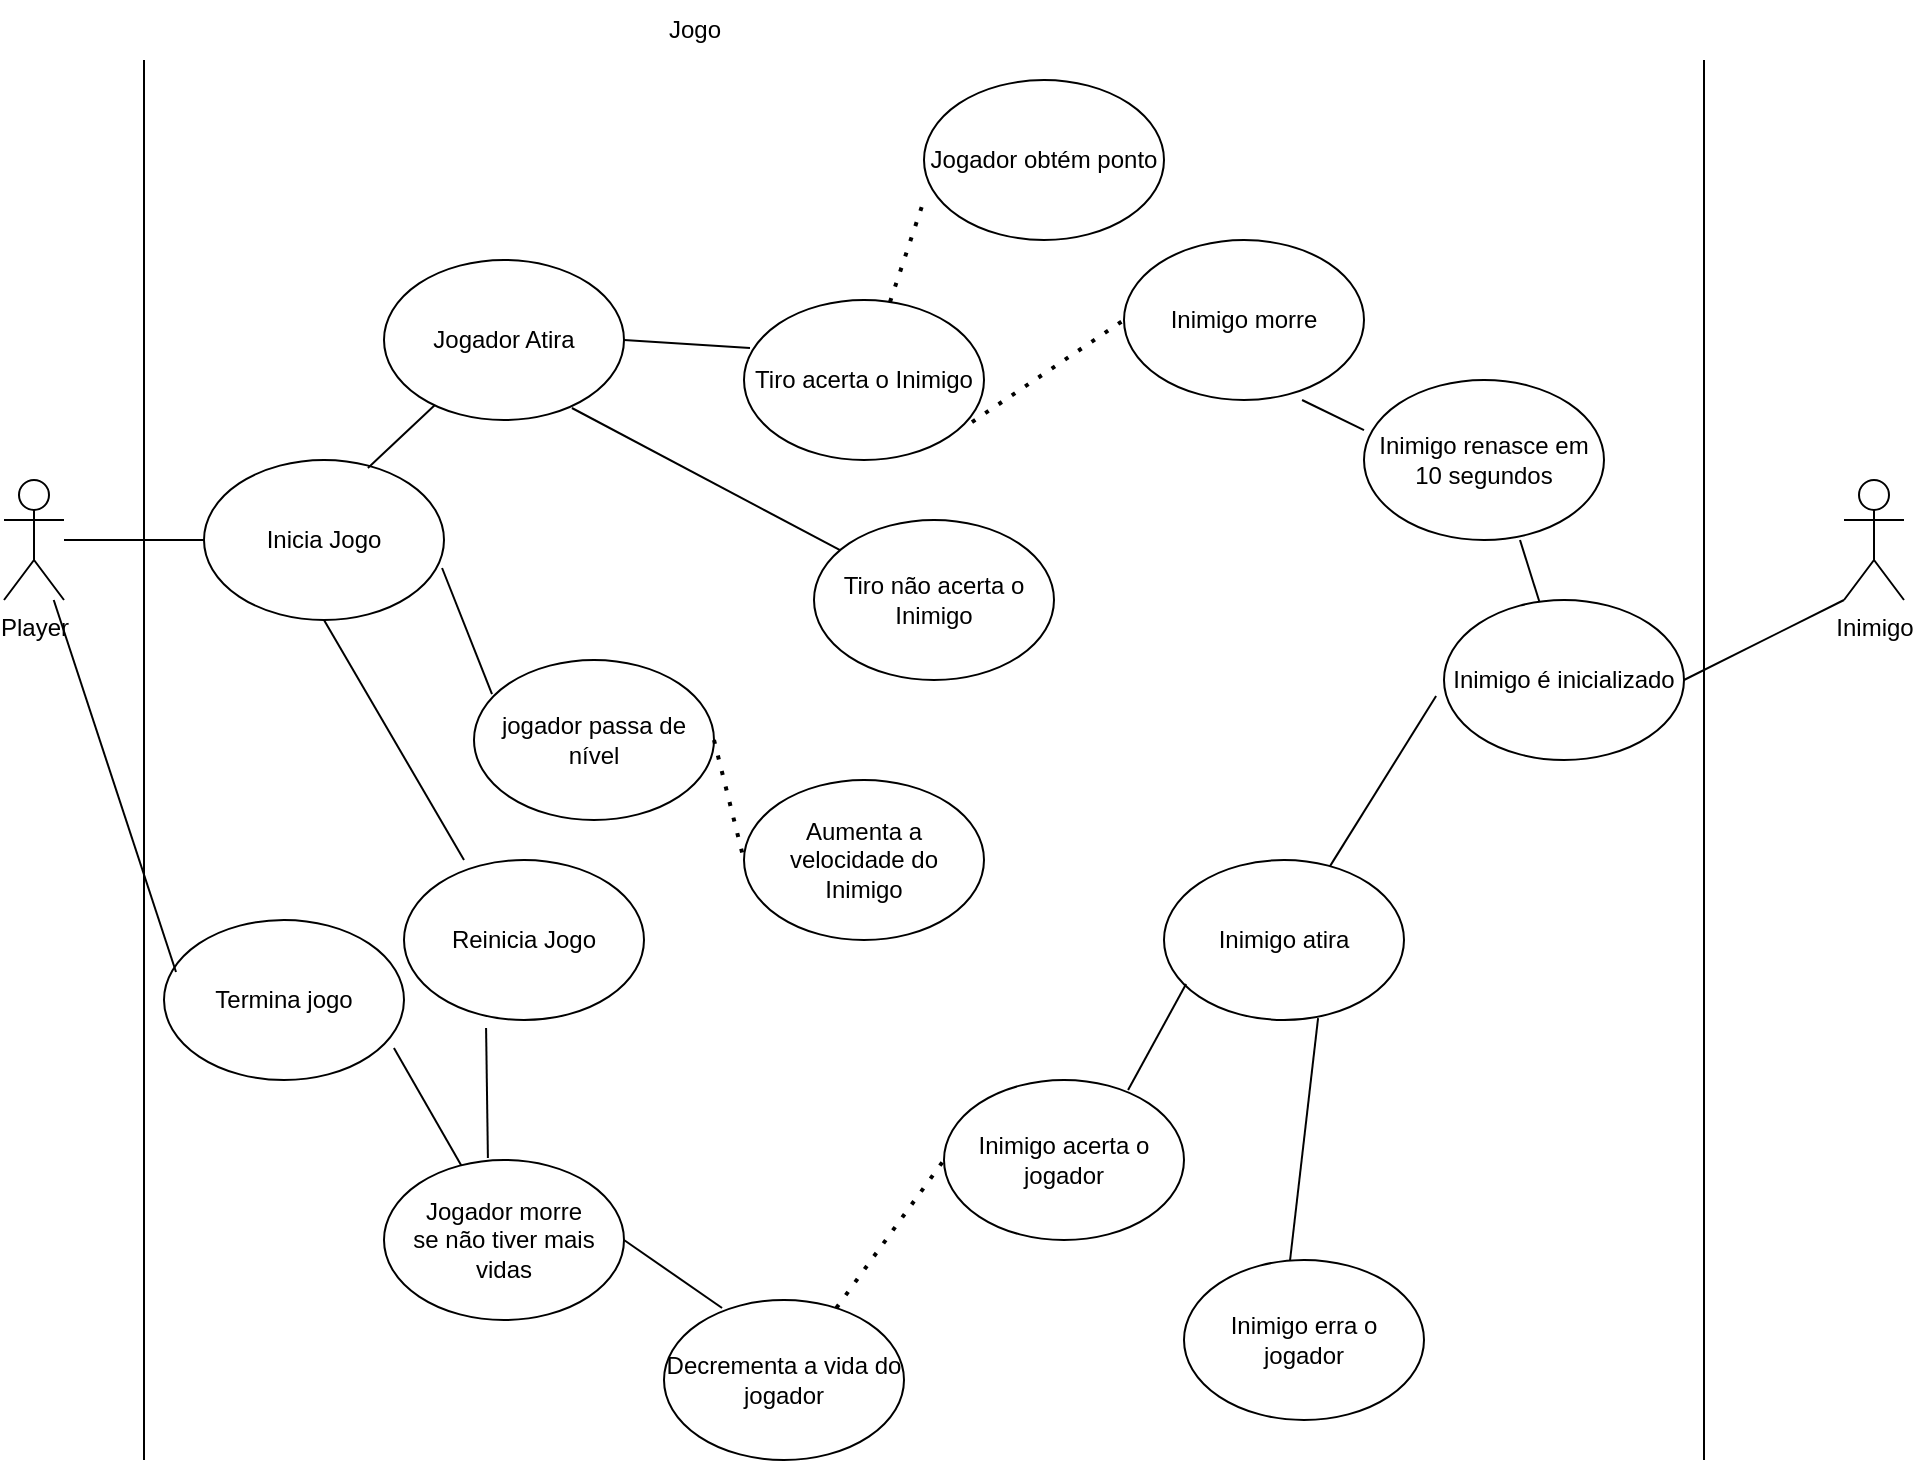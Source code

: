 <mxfile version="21.3.6" type="github">
  <diagram name="Page-1" id="M21LHb_WnVeaS6wFfiAG">
    <mxGraphModel dx="1360" dy="811" grid="1" gridSize="10" guides="1" tooltips="1" connect="1" arrows="1" fold="1" page="1" pageScale="1" pageWidth="1200" pageHeight="1920" math="0" shadow="0">
      <root>
        <mxCell id="0" />
        <mxCell id="1" parent="0" />
        <mxCell id="BicWQHXOOgspfv9MOE1R-1" value="Player" style="shape=umlActor;verticalLabelPosition=bottom;verticalAlign=top;html=1;outlineConnect=0;" vertex="1" parent="1">
          <mxGeometry x="60" y="260" width="30" height="60" as="geometry" />
        </mxCell>
        <mxCell id="BicWQHXOOgspfv9MOE1R-4" value="" style="endArrow=none;html=1;rounded=0;" edge="1" parent="1">
          <mxGeometry width="50" height="50" relative="1" as="geometry">
            <mxPoint x="130" y="750" as="sourcePoint" />
            <mxPoint x="130" y="50" as="targetPoint" />
          </mxGeometry>
        </mxCell>
        <mxCell id="BicWQHXOOgspfv9MOE1R-5" value="Inicia Jogo" style="ellipse;whiteSpace=wrap;html=1;" vertex="1" parent="1">
          <mxGeometry x="160" y="250" width="120" height="80" as="geometry" />
        </mxCell>
        <mxCell id="BicWQHXOOgspfv9MOE1R-7" value="" style="endArrow=none;html=1;rounded=0;entryX=0;entryY=0.5;entryDx=0;entryDy=0;" edge="1" parent="1" source="BicWQHXOOgspfv9MOE1R-1" target="BicWQHXOOgspfv9MOE1R-5">
          <mxGeometry width="50" height="50" relative="1" as="geometry">
            <mxPoint x="140" y="290" as="sourcePoint" />
            <mxPoint x="190" y="240" as="targetPoint" />
          </mxGeometry>
        </mxCell>
        <mxCell id="BicWQHXOOgspfv9MOE1R-8" value="Jogador Atira" style="ellipse;whiteSpace=wrap;html=1;" vertex="1" parent="1">
          <mxGeometry x="250" y="150" width="120" height="80" as="geometry" />
        </mxCell>
        <mxCell id="BicWQHXOOgspfv9MOE1R-9" value="" style="endArrow=none;html=1;rounded=0;exitX=0.683;exitY=0.05;exitDx=0;exitDy=0;exitPerimeter=0;" edge="1" parent="1" source="BicWQHXOOgspfv9MOE1R-5" target="BicWQHXOOgspfv9MOE1R-8">
          <mxGeometry width="50" height="50" relative="1" as="geometry">
            <mxPoint x="330" y="450" as="sourcePoint" />
            <mxPoint x="380" y="400" as="targetPoint" />
          </mxGeometry>
        </mxCell>
        <mxCell id="BicWQHXOOgspfv9MOE1R-10" value="Inimigo morre" style="ellipse;whiteSpace=wrap;html=1;" vertex="1" parent="1">
          <mxGeometry x="620" y="140" width="120" height="80" as="geometry" />
        </mxCell>
        <mxCell id="BicWQHXOOgspfv9MOE1R-12" value="Jogo" style="text;html=1;align=center;verticalAlign=middle;resizable=0;points=[];autosize=1;strokeColor=none;fillColor=none;" vertex="1" parent="1">
          <mxGeometry x="380" y="20" width="50" height="30" as="geometry" />
        </mxCell>
        <mxCell id="BicWQHXOOgspfv9MOE1R-15" value="Jogador obtém ponto" style="ellipse;whiteSpace=wrap;html=1;" vertex="1" parent="1">
          <mxGeometry x="520" y="60" width="120" height="80" as="geometry" />
        </mxCell>
        <mxCell id="BicWQHXOOgspfv9MOE1R-16" value="" style="endArrow=none;dashed=1;html=1;dashPattern=1 3;strokeWidth=2;rounded=0;entryX=0;entryY=0.75;entryDx=0;entryDy=0;entryPerimeter=0;" edge="1" parent="1" source="BicWQHXOOgspfv9MOE1R-21" target="BicWQHXOOgspfv9MOE1R-15">
          <mxGeometry width="50" height="50" relative="1" as="geometry">
            <mxPoint x="330" y="450" as="sourcePoint" />
            <mxPoint x="380" y="400" as="targetPoint" />
          </mxGeometry>
        </mxCell>
        <mxCell id="BicWQHXOOgspfv9MOE1R-17" value="jogador passa de nível" style="ellipse;whiteSpace=wrap;html=1;" vertex="1" parent="1">
          <mxGeometry x="295" y="350" width="120" height="80" as="geometry" />
        </mxCell>
        <mxCell id="BicWQHXOOgspfv9MOE1R-18" value="" style="endArrow=none;html=1;rounded=0;entryX=0.992;entryY=0.675;entryDx=0;entryDy=0;exitX=0.075;exitY=0.213;exitDx=0;exitDy=0;exitPerimeter=0;entryPerimeter=0;" edge="1" parent="1" source="BicWQHXOOgspfv9MOE1R-17" target="BicWQHXOOgspfv9MOE1R-5">
          <mxGeometry width="50" height="50" relative="1" as="geometry">
            <mxPoint x="330" y="450" as="sourcePoint" />
            <mxPoint x="380" y="400" as="targetPoint" />
          </mxGeometry>
        </mxCell>
        <mxCell id="BicWQHXOOgspfv9MOE1R-19" value="Aumenta a velocidade do &lt;br&gt;Inimigo&lt;br&gt;" style="ellipse;whiteSpace=wrap;html=1;" vertex="1" parent="1">
          <mxGeometry x="430" y="410" width="120" height="80" as="geometry" />
        </mxCell>
        <mxCell id="BicWQHXOOgspfv9MOE1R-20" value="" style="endArrow=none;dashed=1;html=1;dashPattern=1 3;strokeWidth=2;rounded=0;entryX=0;entryY=0.5;entryDx=0;entryDy=0;exitX=1;exitY=0.5;exitDx=0;exitDy=0;" edge="1" parent="1" source="BicWQHXOOgspfv9MOE1R-17" target="BicWQHXOOgspfv9MOE1R-19">
          <mxGeometry width="50" height="50" relative="1" as="geometry">
            <mxPoint x="330" y="450" as="sourcePoint" />
            <mxPoint x="380" y="400" as="targetPoint" />
          </mxGeometry>
        </mxCell>
        <mxCell id="BicWQHXOOgspfv9MOE1R-21" value="Tiro acerta o Inimigo" style="ellipse;whiteSpace=wrap;html=1;" vertex="1" parent="1">
          <mxGeometry x="430" y="170" width="120" height="80" as="geometry" />
        </mxCell>
        <mxCell id="BicWQHXOOgspfv9MOE1R-22" value="" style="endArrow=none;html=1;rounded=0;entryX=0.025;entryY=0.3;entryDx=0;entryDy=0;exitX=1;exitY=0.5;exitDx=0;exitDy=0;entryPerimeter=0;" edge="1" parent="1" source="BicWQHXOOgspfv9MOE1R-8" target="BicWQHXOOgspfv9MOE1R-21">
          <mxGeometry width="50" height="50" relative="1" as="geometry">
            <mxPoint x="350" y="300" as="sourcePoint" />
            <mxPoint x="400" y="250" as="targetPoint" />
          </mxGeometry>
        </mxCell>
        <mxCell id="BicWQHXOOgspfv9MOE1R-23" value="" style="endArrow=none;dashed=1;html=1;dashPattern=1 3;strokeWidth=2;rounded=0;entryX=0;entryY=0.5;entryDx=0;entryDy=0;exitX=0.95;exitY=0.763;exitDx=0;exitDy=0;exitPerimeter=0;" edge="1" parent="1" source="BicWQHXOOgspfv9MOE1R-21" target="BicWQHXOOgspfv9MOE1R-10">
          <mxGeometry width="50" height="50" relative="1" as="geometry">
            <mxPoint x="470" y="340" as="sourcePoint" />
            <mxPoint x="520" y="290" as="targetPoint" />
          </mxGeometry>
        </mxCell>
        <mxCell id="BicWQHXOOgspfv9MOE1R-25" value="Tiro não acerta o Inimigo" style="ellipse;whiteSpace=wrap;html=1;" vertex="1" parent="1">
          <mxGeometry x="465" y="280" width="120" height="80" as="geometry" />
        </mxCell>
        <mxCell id="BicWQHXOOgspfv9MOE1R-26" value="" style="endArrow=none;html=1;rounded=0;entryX=0.783;entryY=0.925;entryDx=0;entryDy=0;entryPerimeter=0;" edge="1" parent="1" source="BicWQHXOOgspfv9MOE1R-25" target="BicWQHXOOgspfv9MOE1R-8">
          <mxGeometry width="50" height="50" relative="1" as="geometry">
            <mxPoint x="350" y="320" as="sourcePoint" />
            <mxPoint x="400" y="270" as="targetPoint" />
          </mxGeometry>
        </mxCell>
        <mxCell id="BicWQHXOOgspfv9MOE1R-27" value="Inimigo" style="shape=umlActor;verticalLabelPosition=bottom;verticalAlign=top;html=1;outlineConnect=0;" vertex="1" parent="1">
          <mxGeometry x="980" y="260" width="30" height="60" as="geometry" />
        </mxCell>
        <mxCell id="BicWQHXOOgspfv9MOE1R-28" value="" style="endArrow=none;html=1;rounded=0;" edge="1" parent="1">
          <mxGeometry width="50" height="50" relative="1" as="geometry">
            <mxPoint x="910" y="750" as="sourcePoint" />
            <mxPoint x="910" y="50" as="targetPoint" />
          </mxGeometry>
        </mxCell>
        <mxCell id="BicWQHXOOgspfv9MOE1R-31" value="Inimigo é inicializado" style="ellipse;whiteSpace=wrap;html=1;" vertex="1" parent="1">
          <mxGeometry x="780" y="320" width="120" height="80" as="geometry" />
        </mxCell>
        <mxCell id="BicWQHXOOgspfv9MOE1R-32" value="" style="endArrow=none;html=1;rounded=0;entryX=0;entryY=1;entryDx=0;entryDy=0;entryPerimeter=0;exitX=1;exitY=0.5;exitDx=0;exitDy=0;" edge="1" parent="1" source="BicWQHXOOgspfv9MOE1R-31" target="BicWQHXOOgspfv9MOE1R-27">
          <mxGeometry width="50" height="50" relative="1" as="geometry">
            <mxPoint x="910" y="360" as="sourcePoint" />
            <mxPoint x="960" y="310" as="targetPoint" />
          </mxGeometry>
        </mxCell>
        <mxCell id="BicWQHXOOgspfv9MOE1R-33" value="Inimigo atira" style="ellipse;whiteSpace=wrap;html=1;" vertex="1" parent="1">
          <mxGeometry x="640" y="450" width="120" height="80" as="geometry" />
        </mxCell>
        <mxCell id="BicWQHXOOgspfv9MOE1R-34" value="" style="endArrow=none;html=1;rounded=0;entryX=-0.033;entryY=0.6;entryDx=0;entryDy=0;entryPerimeter=0;" edge="1" parent="1" source="BicWQHXOOgspfv9MOE1R-33" target="BicWQHXOOgspfv9MOE1R-31">
          <mxGeometry width="50" height="50" relative="1" as="geometry">
            <mxPoint x="330" y="450" as="sourcePoint" />
            <mxPoint x="380" y="400" as="targetPoint" />
          </mxGeometry>
        </mxCell>
        <mxCell id="BicWQHXOOgspfv9MOE1R-35" value="Inimigo acerta o jogador" style="ellipse;whiteSpace=wrap;html=1;" vertex="1" parent="1">
          <mxGeometry x="530" y="560" width="120" height="80" as="geometry" />
        </mxCell>
        <mxCell id="BicWQHXOOgspfv9MOE1R-36" value="" style="endArrow=none;html=1;rounded=0;entryX=0.092;entryY=0.775;entryDx=0;entryDy=0;entryPerimeter=0;exitX=0.767;exitY=0.063;exitDx=0;exitDy=0;exitPerimeter=0;" edge="1" parent="1" source="BicWQHXOOgspfv9MOE1R-35" target="BicWQHXOOgspfv9MOE1R-33">
          <mxGeometry width="50" height="50" relative="1" as="geometry">
            <mxPoint x="330" y="450" as="sourcePoint" />
            <mxPoint x="380" y="400" as="targetPoint" />
          </mxGeometry>
        </mxCell>
        <mxCell id="BicWQHXOOgspfv9MOE1R-37" value="Decrementa a vida do jogador" style="ellipse;whiteSpace=wrap;html=1;" vertex="1" parent="1">
          <mxGeometry x="390" y="670" width="120" height="80" as="geometry" />
        </mxCell>
        <mxCell id="BicWQHXOOgspfv9MOE1R-39" value="" style="endArrow=none;dashed=1;html=1;dashPattern=1 3;strokeWidth=2;rounded=0;entryX=0;entryY=0.5;entryDx=0;entryDy=0;" edge="1" parent="1" source="BicWQHXOOgspfv9MOE1R-37" target="BicWQHXOOgspfv9MOE1R-35">
          <mxGeometry width="50" height="50" relative="1" as="geometry">
            <mxPoint x="460" y="630" as="sourcePoint" />
            <mxPoint x="510" y="580" as="targetPoint" />
          </mxGeometry>
        </mxCell>
        <mxCell id="BicWQHXOOgspfv9MOE1R-41" value="Jogador morre &lt;br&gt;se não tiver mais vidas" style="ellipse;whiteSpace=wrap;html=1;" vertex="1" parent="1">
          <mxGeometry x="250" y="600" width="120" height="80" as="geometry" />
        </mxCell>
        <mxCell id="BicWQHXOOgspfv9MOE1R-42" value="Inimigo renasce em 10 segundos" style="ellipse;whiteSpace=wrap;html=1;" vertex="1" parent="1">
          <mxGeometry x="740" y="210" width="120" height="80" as="geometry" />
        </mxCell>
        <mxCell id="BicWQHXOOgspfv9MOE1R-45" value="" style="endArrow=none;html=1;rounded=0;entryX=0.742;entryY=1;entryDx=0;entryDy=0;entryPerimeter=0;exitX=0;exitY=0.313;exitDx=0;exitDy=0;exitPerimeter=0;" edge="1" parent="1" source="BicWQHXOOgspfv9MOE1R-42" target="BicWQHXOOgspfv9MOE1R-10">
          <mxGeometry width="50" height="50" relative="1" as="geometry">
            <mxPoint x="640" y="320" as="sourcePoint" />
            <mxPoint x="690" y="270" as="targetPoint" />
          </mxGeometry>
        </mxCell>
        <mxCell id="BicWQHXOOgspfv9MOE1R-46" value="" style="endArrow=none;html=1;rounded=0;entryX=0.65;entryY=1;entryDx=0;entryDy=0;entryPerimeter=0;" edge="1" parent="1" source="BicWQHXOOgspfv9MOE1R-31" target="BicWQHXOOgspfv9MOE1R-42">
          <mxGeometry width="50" height="50" relative="1" as="geometry">
            <mxPoint x="330" y="450" as="sourcePoint" />
            <mxPoint x="380" y="400" as="targetPoint" />
          </mxGeometry>
        </mxCell>
        <mxCell id="BicWQHXOOgspfv9MOE1R-47" value="" style="endArrow=none;html=1;rounded=0;entryX=0.642;entryY=0.988;entryDx=0;entryDy=0;entryPerimeter=0;exitX=0.442;exitY=0;exitDx=0;exitDy=0;exitPerimeter=0;" edge="1" parent="1" source="BicWQHXOOgspfv9MOE1R-48" target="BicWQHXOOgspfv9MOE1R-33">
          <mxGeometry width="50" height="50" relative="1" as="geometry">
            <mxPoint x="700" y="540" as="sourcePoint" />
            <mxPoint x="671" y="482" as="targetPoint" />
          </mxGeometry>
        </mxCell>
        <mxCell id="BicWQHXOOgspfv9MOE1R-48" value="Inimigo erra o &lt;br&gt;jogador" style="ellipse;whiteSpace=wrap;html=1;" vertex="1" parent="1">
          <mxGeometry x="650" y="650" width="120" height="80" as="geometry" />
        </mxCell>
        <mxCell id="BicWQHXOOgspfv9MOE1R-49" value="" style="endArrow=none;html=1;rounded=0;entryX=0.242;entryY=0.05;entryDx=0;entryDy=0;entryPerimeter=0;exitX=1;exitY=0.5;exitDx=0;exitDy=0;" edge="1" parent="1" source="BicWQHXOOgspfv9MOE1R-41" target="BicWQHXOOgspfv9MOE1R-37">
          <mxGeometry width="50" height="50" relative="1" as="geometry">
            <mxPoint x="200" y="640" as="sourcePoint" />
            <mxPoint x="250" y="590" as="targetPoint" />
          </mxGeometry>
        </mxCell>
        <mxCell id="BicWQHXOOgspfv9MOE1R-50" value="Termina jogo" style="ellipse;whiteSpace=wrap;html=1;" vertex="1" parent="1">
          <mxGeometry x="140" y="480" width="120" height="80" as="geometry" />
        </mxCell>
        <mxCell id="BicWQHXOOgspfv9MOE1R-51" value="" style="endArrow=none;html=1;rounded=0;entryX=0.05;entryY=0.325;entryDx=0;entryDy=0;entryPerimeter=0;" edge="1" parent="1" source="BicWQHXOOgspfv9MOE1R-1" target="BicWQHXOOgspfv9MOE1R-50">
          <mxGeometry width="50" height="50" relative="1" as="geometry">
            <mxPoint x="70" y="500" as="sourcePoint" />
            <mxPoint x="120" y="450" as="targetPoint" />
          </mxGeometry>
        </mxCell>
        <mxCell id="BicWQHXOOgspfv9MOE1R-52" value="" style="endArrow=none;html=1;rounded=0;entryX=0.958;entryY=0.8;entryDx=0;entryDy=0;entryPerimeter=0;" edge="1" parent="1" source="BicWQHXOOgspfv9MOE1R-41" target="BicWQHXOOgspfv9MOE1R-50">
          <mxGeometry width="50" height="50" relative="1" as="geometry">
            <mxPoint x="-30" y="550" as="sourcePoint" />
            <mxPoint x="20" y="500" as="targetPoint" />
          </mxGeometry>
        </mxCell>
        <mxCell id="BicWQHXOOgspfv9MOE1R-53" value="Reinicia Jogo" style="ellipse;whiteSpace=wrap;html=1;" vertex="1" parent="1">
          <mxGeometry x="260" y="450" width="120" height="80" as="geometry" />
        </mxCell>
        <mxCell id="BicWQHXOOgspfv9MOE1R-54" value="" style="endArrow=none;html=1;rounded=0;entryX=0.342;entryY=1.05;entryDx=0;entryDy=0;entryPerimeter=0;exitX=0.433;exitY=-0.012;exitDx=0;exitDy=0;exitPerimeter=0;" edge="1" parent="1" source="BicWQHXOOgspfv9MOE1R-41" target="BicWQHXOOgspfv9MOE1R-53">
          <mxGeometry width="50" height="50" relative="1" as="geometry">
            <mxPoint x="300" y="580" as="sourcePoint" />
            <mxPoint x="265" y="554" as="targetPoint" />
          </mxGeometry>
        </mxCell>
        <mxCell id="BicWQHXOOgspfv9MOE1R-55" value="" style="endArrow=none;html=1;rounded=0;entryX=0.5;entryY=1;entryDx=0;entryDy=0;exitX=0.25;exitY=0;exitDx=0;exitDy=0;exitPerimeter=0;" edge="1" parent="1" source="BicWQHXOOgspfv9MOE1R-53" target="BicWQHXOOgspfv9MOE1R-5">
          <mxGeometry width="50" height="50" relative="1" as="geometry">
            <mxPoint x="170" y="450" as="sourcePoint" />
            <mxPoint x="220" y="400" as="targetPoint" />
          </mxGeometry>
        </mxCell>
      </root>
    </mxGraphModel>
  </diagram>
</mxfile>
